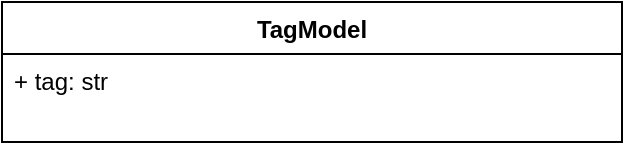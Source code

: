 <mxfile version="23.0.2" type="device">
  <diagram name="Сторінка-1" id="S0tByGaFXRuuO4umK6PD">
    <mxGraphModel dx="1050" dy="621" grid="1" gridSize="10" guides="1" tooltips="1" connect="1" arrows="1" fold="1" page="1" pageScale="1" pageWidth="827" pageHeight="1169" math="0" shadow="0">
      <root>
        <mxCell id="0" />
        <mxCell id="1" parent="0" />
        <mxCell id="Yvt8ybKCOAY-sS4ezBiP-1" value="TagModel" style="swimlane;fontStyle=1;align=center;verticalAlign=top;childLayout=stackLayout;horizontal=1;startSize=26;horizontalStack=0;resizeParent=1;resizeParentMax=0;resizeLast=0;collapsible=1;marginBottom=0;whiteSpace=wrap;html=1;" vertex="1" parent="1">
          <mxGeometry x="80" y="40" width="310" height="70" as="geometry" />
        </mxCell>
        <mxCell id="Yvt8ybKCOAY-sS4ezBiP-2" value="+ tag: str" style="text;strokeColor=none;fillColor=none;align=left;verticalAlign=top;spacingLeft=4;spacingRight=4;overflow=hidden;rotatable=0;points=[[0,0.5],[1,0.5]];portConstraint=eastwest;whiteSpace=wrap;html=1;" vertex="1" parent="Yvt8ybKCOAY-sS4ezBiP-1">
          <mxGeometry y="26" width="310" height="44" as="geometry" />
        </mxCell>
      </root>
    </mxGraphModel>
  </diagram>
</mxfile>
